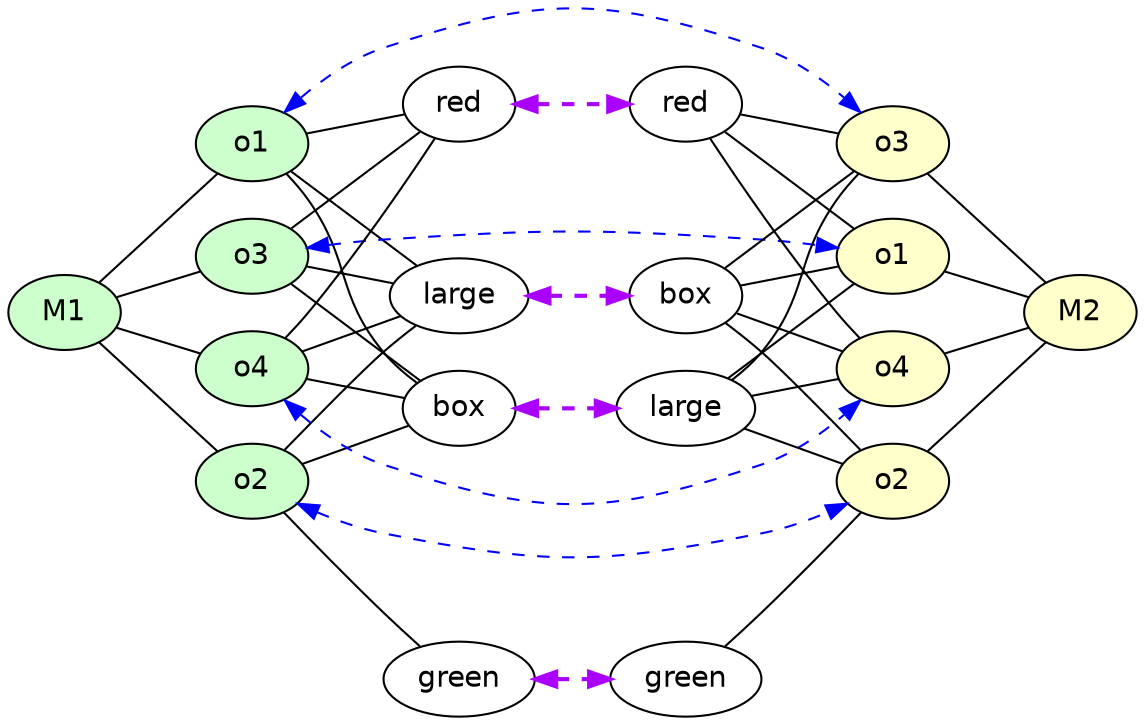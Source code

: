 strict digraph G {
	graph [bb="0,0,531.19,338.7",
		rankdir=LR
	];
	node [label="\N"];
	M1	 [fillcolor="#CCFFCC",
		fontname=Helvetica,
		height=0.5,
		pos="27,194",
		shape=oval,
		style=filled,
		width=0.75];
	o1_1	 [fillcolor="#CCFFCC",
		fontname=Helvetica,
		height=0.5,
		label=o1,
		pos="117,221",
		shape=oval,
		style=filled,
		width=0.75];
	M1 -> o1_1	 [constraint=true,
		dir=none,
		penwidth=1,
		pos="52.07,201.52 64.657,205.3 79.851,209.86 92.375,213.61"];
	o2_1	 [fillcolor="#CCFFCC",
		fontname=Helvetica,
		height=0.5,
		label=o2,
		pos="117,113",
		shape=oval,
		style=filled,
		width=0.75];
	M1 -> o2_1	 [constraint=true,
		dir=none,
		penwidth=1,
		pos="43.09,179.52 59.371,164.87 84.406,142.33 100.75,127.63"];
	o3_1	 [fillcolor="#CCFFCC",
		fontname=Helvetica,
		height=0.5,
		label=o3,
		pos="117,275",
		shape=oval,
		style=filled,
		width=0.75];
	M1 -> o3_1	 [constraint=true,
		dir=none,
		penwidth=1,
		pos="43.09,208.48 59.371,223.13 84.406,245.67 100.75,260.37"];
	o4_1	 [fillcolor="#CCFFCC",
		fontname=Helvetica,
		height=0.5,
		label=o4,
		pos="117,167",
		shape=oval,
		style=filled,
		width=0.75];
	M1 -> o4_1	 [constraint=true,
		dir=none,
		penwidth=1,
		pos="52.07,186.48 64.657,182.7 79.851,178.14 92.375,174.39"];
	M2	 [fillcolor="#FFFFCC",
		fontname=Helvetica,
		height=0.5,
		pos="504.19,194",
		shape=oval,
		style=filled,
		width=0.75];
	red_1	 [fontname=Helvetica,
		height=0.5,
		label=red,
		pos="213.8,294",
		shape=oval,
		width=0.75];
	o1_1 -> red_1	 [constraint=true,
		dir=none,
		pos="135.21,234.73 152.51,247.78 178.39,267.3 195.67,280.33"];
	box_1	 [fontname=Helvetica,
		height=0.5,
		label=box,
		pos="213.8,202",
		shape=oval,
		width=0.75];
	o1_1 -> box_1	 [constraint=true,
		dir=none,
		pos="142.94,215.91 156.83,213.18 173.89,209.83 187.79,207.11"];
	large_1	 [fontname=Helvetica,
		height=0.5,
		label=large,
		pos="213.8,148",
		shape=oval,
		width=0.86659];
	o1_1 -> large_1	 [constraint=true,
		dir=none,
		pos="135.21,207.27 152.18,194.47 177.41,175.44 194.68,162.42"];
	o3_2	 [fillcolor="#FFFFCC",
		fontname=Helvetica,
		height=0.5,
		label=o3,
		pos="414.19,221",
		shape=oval,
		style=filled,
		width=0.75];
	o1_1 -> o3_2	 [color=blue,
		constraint=true,
		dir=both,
		penwidth=1,
		pos="s,143.6,225.13 e,387.59,225.13 153.74,226.46 162.34,227.51 171.47,228.46 180,229 255.93,233.8 275.26,233.8 351.19,229 359.71,228.46 \
368.85,227.51 377.45,226.46",
		style=dashed];
	red_2	 [fontname=Helvetica,
		height=0.5,
		label=red,
		pos="317.39,294",
		shape=oval,
		width=0.75];
	red_1 -> red_2	 [color="#AA00FF",
		constraint=true,
		dir=both,
		penwidth=2,
		pos="s,241.02,294 e,290.35,294 251.07,294 260.51,294 270.64,294 280.07,294",
		style=dashed];
	o1_2	 [fillcolor="#FFFFCC",
		fontname=Helvetica,
		height=0.5,
		label=o1,
		pos="414.19,275",
		shape=oval,
		style=filled,
		width=0.75];
	o1_2 -> M2	 [constraint=true,
		dir=none,
		penwidth=1,
		pos="430.28,260.52 446.56,245.87 471.59,223.33 487.93,208.63"];
	red_2 -> o1_2	 [constraint=true,
		dir=none,
		pos="343.33,288.91 357.22,286.18 374.28,282.83 388.18,280.11"];
	red_2 -> o3_2	 [constraint=true,
		dir=none,
		pos="335.6,280.27 352.9,267.22 378.78,247.7 396.06,234.67"];
	o4_2	 [fillcolor="#FFFFCC",
		fontname=Helvetica,
		height=0.5,
		label=o4,
		pos="414.19,167",
		shape=oval,
		style=filled,
		width=0.75];
	red_2 -> o4_2	 [constraint=true,
		dir=none,
		pos="327.9,277.07 340.88,256.63 364.07,221.59 387.19,194 390.68,189.83 394.7,185.57 398.56,181.69"];
	large_2	 [fontname=Helvetica,
		height=0.5,
		label=large,
		pos="317.39,202",
		shape=oval,
		width=0.86659];
	box_1 -> large_2	 [color="#AA00FF",
		constraint=true,
		dir=both,
		penwidth=2,
		pos="s,241.02,202 e,285.95,202 251.14,202 259.16,202 267.69,202 275.86,202",
		style=dashed];
	box_2	 [fontname=Helvetica,
		height=0.5,
		label=box,
		pos="317.39,148",
		shape=oval,
		width=0.75];
	box_2 -> o1_2	 [constraint=true,
		dir=none,
		pos="336.6,160.97 341.76,165.05 347.05,169.85 351.19,175 373.86,203.19 366.12,218.6 387.19,248 390.28,252.31 394.07,256.56 397.83,260.37"];
	o2_2	 [fillcolor="#FFFFCC",
		fontname=Helvetica,
		height=0.5,
		label=o2,
		pos="414.19,113",
		shape=oval,
		style=filled,
		width=0.75];
	box_2 -> o2_2	 [constraint=true,
		dir=none,
		pos="341.32,139.35 356.21,133.96 375.3,127.06 390.2,121.67"];
	box_2 -> o3_2	 [constraint=true,
		dir=none,
		pos="335.6,161.73 352.9,174.78 378.78,194.3 396.06,207.33"];
	box_2 -> o4_2	 [constraint=true,
		dir=none,
		pos="343.33,153.09 357.22,155.82 374.28,159.17 388.18,161.89"];
	large_1 -> box_2	 [color="#AA00FF",
		constraint=true,
		dir=both,
		penwidth=2,
		pos="s,245.16,148 e,290.34,148 255.28,148 263.49,148 272.05,148 280.11,148",
		style=dashed];
	large_2 -> o1_2	 [constraint=true,
		dir=none,
		pos="336.51,216.42 353.82,229.47 379.11,248.55 396.09,261.35"];
	large_2 -> o2_2	 [constraint=true,
		dir=none,
		pos="336.27,187.48 341.21,183.53 346.47,179.19 351.19,175 356.04,170.7 381.94,145.06 398.99,128.12"];
	large_2 -> o3_2	 [constraint=true,
		dir=none,
		pos="346.96,207.8 360.08,210.38 375.39,213.38 388.08,215.88"];
	large_2 -> o4_2	 [constraint=true,
		dir=none,
		pos="343.84,192.44 358.4,187.17 376.31,180.7 390.42,175.6"];
	o2_1 -> box_1	 [constraint=true,
		dir=none,
		pos="132.2,128.12 149.25,145.06 175.15,170.7 180,175 185.06,179.49 190.73,184.15 195.97,188.32"];
	o2_1 -> large_1	 [constraint=true,
		dir=none,
		pos="140.93,121.65 154.92,126.71 172.63,133.11 187.08,138.34"];
	green_1	 [fontname=Helvetica,
		height=0.5,
		label=green,
		pos="213.8,18",
		shape=oval,
		width=0.93881];
	o2_1 -> green_1	 [constraint=true,
		dir=none,
		pos="131.91,97.864 144.6,85.029 163.37,66.181 180,50 185.44,44.703 191.45,38.981 196.86,33.861"];
	o2_1 -> o2_2	 [color=blue,
		constraint=true,
		dir=both,
		penwidth=1,
		pos="s,138.54,102.1 e,392.64,102.1 148.02,98 158,93.916 169.25,90.055 180,88 254.73,73.714 276.46,73.714 351.19,88 361.94,90.055 373.19,\
93.916 383.16,98",
		style=dashed];
	green_2	 [fontname=Helvetica,
		height=0.5,
		label=green,
		pos="317.39,18",
		shape=oval,
		width=0.93881];
	green_1 -> green_2	 [color="#AA00FF",
		constraint=true,
		dir=both,
		penwidth=2,
		pos="s,247.72,18 e,283.39,18 257.91,18 262.98,18 268.14,18 273.2,18",
		style=dashed];
	o2_2 -> M2	 [constraint=true,
		dir=none,
		penwidth=1,
		pos="430.28,127.48 446.56,142.13 471.59,164.67 487.93,179.37"];
	green_2 -> o2_2	 [constraint=true,
		dir=none,
		pos="334.32,33.861 339.74,38.981 345.74,44.703 351.19,50 367.82,66.181 386.59,85.029 399.28,97.864"];
	o3_1 -> red_1	 [constraint=true,
		dir=none,
		pos="142.94,280.09 156.83,282.82 173.89,286.17 187.79,288.89"];
	o3_1 -> o1_2	 [color=blue,
		constraint=true,
		dir=both,
		penwidth=1,
		pos="s,131.98,290.24 e,399.21,290.24 139.55,296.88 150.76,306.25 165.08,316.13 180,321 252.33,344.6 278.86,344.6 351.19,321 366.11,316.13 \
380.43,306.25 391.63,296.88",
		style=dashed];
	o3_1 -> box_1	 [constraint=true,
		dir=none,
		pos="135.21,261.27 152.51,248.22 178.39,228.7 195.67,215.67"];
	o3_1 -> large_1	 [constraint=true,
		dir=none,
		pos="133.36,260.37 137.12,256.56 140.91,252.31 144,248 165.07,218.6 157.33,203.19 180,175 183.86,170.2 188.71,165.71 193.53,161.81"];
	o3_2 -> M2	 [constraint=true,
		dir=none,
		penwidth=1,
		pos="439.26,213.48 451.84,209.7 467.04,205.14 479.56,201.39"];
	o4_1 -> red_1	 [constraint=true,
		dir=none,
		pos="132.63,181.69 136.48,185.57 140.51,189.83 144,194 167.11,221.59 190.31,256.63 203.28,277.07"];
	o4_1 -> box_1	 [constraint=true,
		dir=none,
		pos="140.93,175.65 155.82,181.04 174.91,187.94 189.81,193.33"];
	o4_1 -> large_1	 [constraint=true,
		dir=none,
		pos="142.94,161.91 155.6,159.42 170.88,156.42 184.02,153.85"];
	o4_1 -> o4_2	 [color=blue,
		constraint=true,
		dir=both,
		penwidth=1,
		pos="s,131.98,151.76 e,399.21,151.76 139.55,145.12 150.76,135.75 165.08,125.87 180,121 252.33,97.403 278.86,97.403 351.19,121 366.11,\
125.87 380.43,135.75 391.63,145.12",
		style=dashed];
	o4_2 -> M2	 [constraint=true,
		dir=none,
		penwidth=1,
		pos="439.26,174.52 451.84,178.3 467.04,182.86 479.56,186.61"];
}

